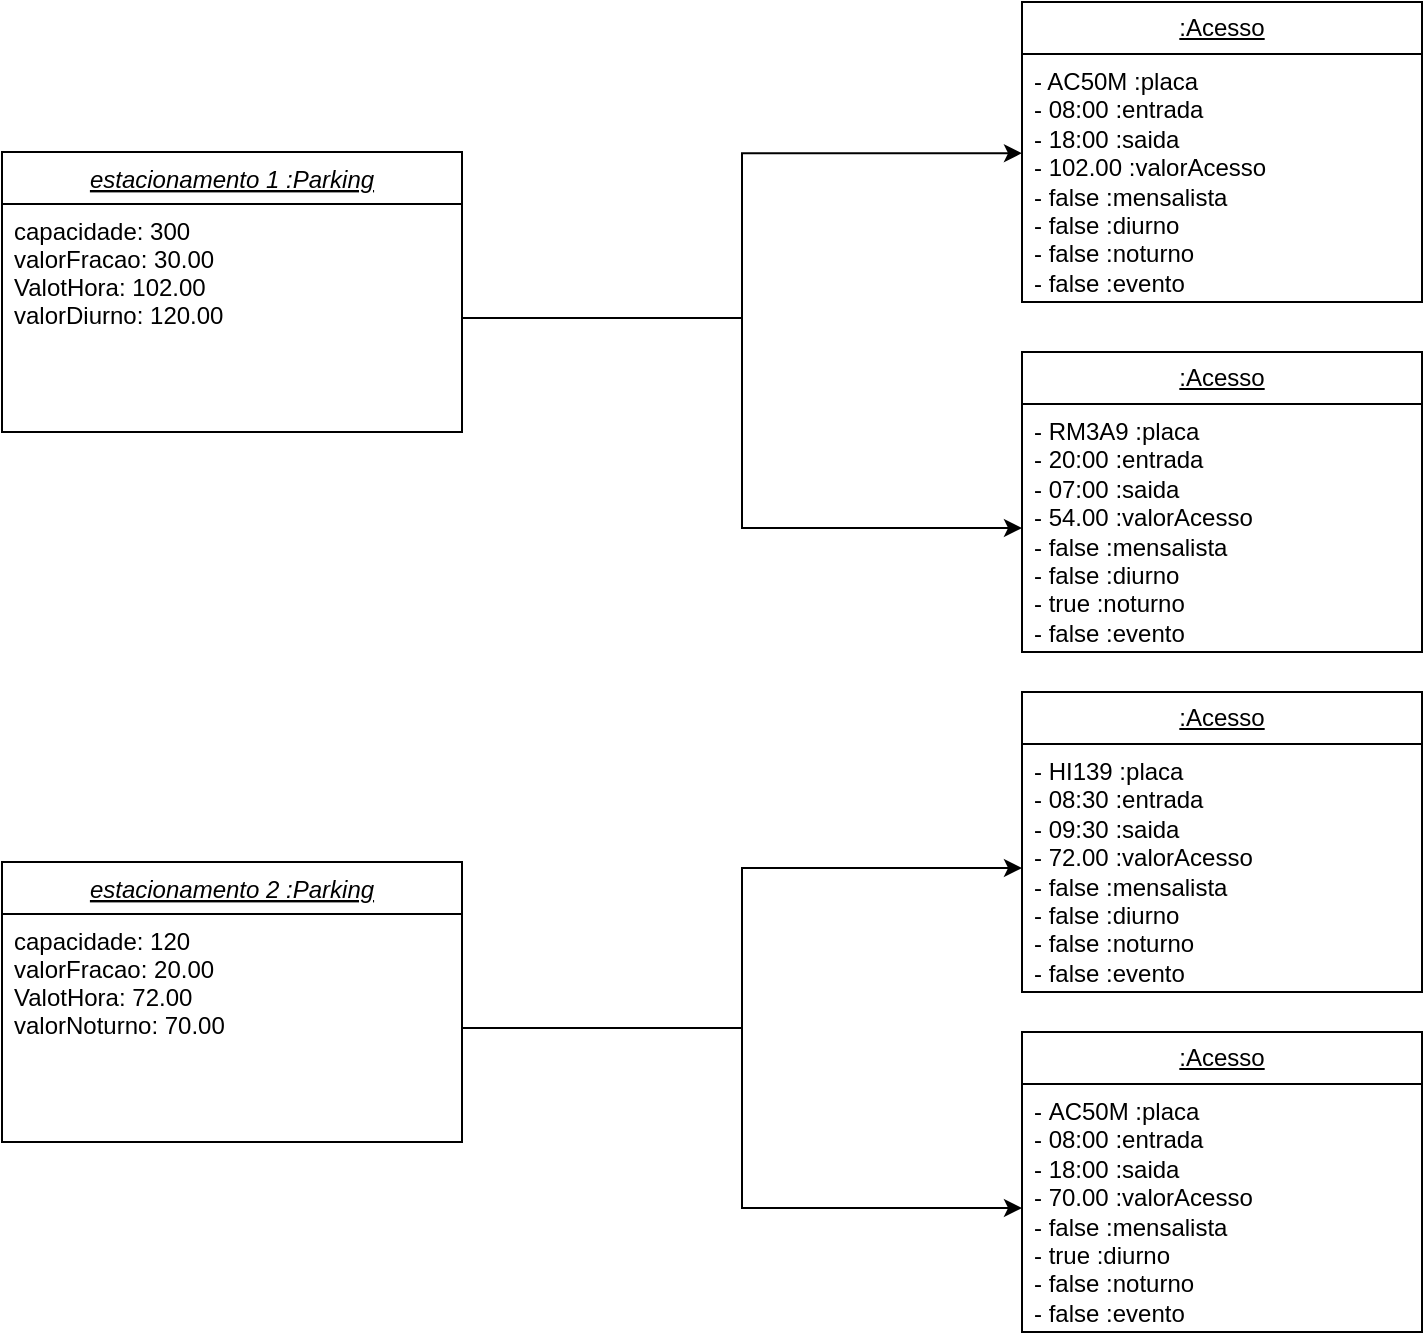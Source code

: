 <mxfile version="21.3.2" type="github">
  <diagram id="C5RBs43oDa-KdzZeNtuy" name="Page-1">
    <mxGraphModel dx="1050" dy="579" grid="1" gridSize="10" guides="1" tooltips="1" connect="1" arrows="1" fold="1" page="1" pageScale="1" pageWidth="827" pageHeight="1169" math="0" shadow="0">
      <root>
        <mxCell id="WIyWlLk6GJQsqaUBKTNV-0" />
        <mxCell id="WIyWlLk6GJQsqaUBKTNV-1" parent="WIyWlLk6GJQsqaUBKTNV-0" />
        <mxCell id="zkfFHV4jXpPFQw0GAbJ--0" value="estacionamento 1 :Parking" style="swimlane;fontStyle=6;align=center;verticalAlign=top;childLayout=stackLayout;horizontal=1;startSize=26;horizontalStack=0;resizeParent=1;resizeLast=0;collapsible=1;marginBottom=0;rounded=0;shadow=0;strokeWidth=1;" parent="WIyWlLk6GJQsqaUBKTNV-1" vertex="1">
          <mxGeometry x="80" y="90" width="230" height="140" as="geometry">
            <mxRectangle x="230" y="140" width="160" height="26" as="alternateBounds" />
          </mxGeometry>
        </mxCell>
        <mxCell id="zkfFHV4jXpPFQw0GAbJ--1" value="capacidade: 300&#xa;valorFracao: 30.00&#xa;ValotHora: 102.00&#xa;valorDiurno: 120.00" style="text;align=left;verticalAlign=top;spacingLeft=4;spacingRight=4;overflow=hidden;rotatable=0;points=[[0,0.5],[1,0.5]];portConstraint=eastwest;" parent="zkfFHV4jXpPFQw0GAbJ--0" vertex="1">
          <mxGeometry y="26" width="230" height="114" as="geometry" />
        </mxCell>
        <mxCell id="Rg48Sche9cE2XQFXGQyf-0" value="estacionamento 2 :Parking" style="swimlane;fontStyle=6;align=center;verticalAlign=top;childLayout=stackLayout;horizontal=1;startSize=26;horizontalStack=0;resizeParent=1;resizeLast=0;collapsible=1;marginBottom=0;rounded=0;shadow=0;strokeWidth=1;" vertex="1" parent="WIyWlLk6GJQsqaUBKTNV-1">
          <mxGeometry x="80" y="445" width="230" height="140" as="geometry">
            <mxRectangle x="230" y="140" width="160" height="26" as="alternateBounds" />
          </mxGeometry>
        </mxCell>
        <mxCell id="Rg48Sche9cE2XQFXGQyf-1" value="capacidade: 120&#xa;valorFracao: 20.00&#xa;ValotHora: 72.00&#xa;valorNoturno: 70.00&#xa;" style="text;align=left;verticalAlign=top;spacingLeft=4;spacingRight=4;overflow=hidden;rotatable=0;points=[[0,0.5],[1,0.5]];portConstraint=eastwest;" vertex="1" parent="Rg48Sche9cE2XQFXGQyf-0">
          <mxGeometry y="26" width="230" height="114" as="geometry" />
        </mxCell>
        <mxCell id="Rg48Sche9cE2XQFXGQyf-10" value="&lt;u&gt;:Acesso&lt;/u&gt;" style="swimlane;fontStyle=0;childLayout=stackLayout;horizontal=1;startSize=26;fillColor=none;horizontalStack=0;resizeParent=1;resizeParentMax=0;resizeLast=0;collapsible=1;marginBottom=0;whiteSpace=wrap;html=1;" vertex="1" parent="WIyWlLk6GJQsqaUBKTNV-1">
          <mxGeometry x="590" y="15" width="200" height="150" as="geometry" />
        </mxCell>
        <mxCell id="Rg48Sche9cE2XQFXGQyf-11" value="- AC50M&amp;nbsp;:placa&lt;br&gt;- 08:00 :entrada&lt;br&gt;- 18:00 :saida&lt;br&gt;- 102.00 :valorAcesso&lt;br&gt;- false :mensalista&lt;br&gt;- false :diurno&lt;br&gt;- false :noturno&lt;br&gt;- false :evento" style="text;strokeColor=none;fillColor=none;align=left;verticalAlign=top;spacingLeft=4;spacingRight=4;overflow=hidden;rotatable=0;points=[[0,0.5],[1,0.5]];portConstraint=eastwest;whiteSpace=wrap;html=1;" vertex="1" parent="Rg48Sche9cE2XQFXGQyf-10">
          <mxGeometry y="26" width="200" height="124" as="geometry" />
        </mxCell>
        <mxCell id="Rg48Sche9cE2XQFXGQyf-20" value="&lt;u&gt;:Acesso&lt;/u&gt;" style="swimlane;fontStyle=0;childLayout=stackLayout;horizontal=1;startSize=26;fillColor=none;horizontalStack=0;resizeParent=1;resizeParentMax=0;resizeLast=0;collapsible=1;marginBottom=0;whiteSpace=wrap;html=1;" vertex="1" parent="WIyWlLk6GJQsqaUBKTNV-1">
          <mxGeometry x="590" y="190" width="200" height="150" as="geometry" />
        </mxCell>
        <mxCell id="Rg48Sche9cE2XQFXGQyf-21" value="-&amp;nbsp;RM3A9&amp;nbsp;:placa&lt;br&gt;- 20:00 :entrada&lt;br&gt;- 07:00 :saida&lt;br&gt;- 54.00 :valorAcesso&lt;br&gt;- false :mensalista&lt;br&gt;- false :diurno&lt;br&gt;- true :noturno&lt;br&gt;- false :evento" style="text;strokeColor=none;fillColor=none;align=left;verticalAlign=top;spacingLeft=4;spacingRight=4;overflow=hidden;rotatable=0;points=[[0,0.5],[1,0.5]];portConstraint=eastwest;whiteSpace=wrap;html=1;" vertex="1" parent="Rg48Sche9cE2XQFXGQyf-20">
          <mxGeometry y="26" width="200" height="124" as="geometry" />
        </mxCell>
        <mxCell id="Rg48Sche9cE2XQFXGQyf-22" value="&lt;u&gt;:Acesso&lt;/u&gt;" style="swimlane;fontStyle=0;childLayout=stackLayout;horizontal=1;startSize=26;fillColor=none;horizontalStack=0;resizeParent=1;resizeParentMax=0;resizeLast=0;collapsible=1;marginBottom=0;whiteSpace=wrap;html=1;" vertex="1" parent="WIyWlLk6GJQsqaUBKTNV-1">
          <mxGeometry x="590" y="360" width="200" height="150" as="geometry" />
        </mxCell>
        <mxCell id="Rg48Sche9cE2XQFXGQyf-23" value="-&amp;nbsp;HI139&amp;nbsp;:placa&lt;br&gt;- 08:30 :entrada&lt;br&gt;- 09:30 :saida&lt;br&gt;- 72.00 :valorAcesso&lt;br&gt;- false :mensalista&lt;br&gt;- false :diurno&lt;br&gt;- false :noturno&lt;br&gt;- false :evento" style="text;strokeColor=none;fillColor=none;align=left;verticalAlign=top;spacingLeft=4;spacingRight=4;overflow=hidden;rotatable=0;points=[[0,0.5],[1,0.5]];portConstraint=eastwest;whiteSpace=wrap;html=1;" vertex="1" parent="Rg48Sche9cE2XQFXGQyf-22">
          <mxGeometry y="26" width="200" height="124" as="geometry" />
        </mxCell>
        <mxCell id="Rg48Sche9cE2XQFXGQyf-24" value="&lt;u&gt;:Acesso&lt;/u&gt;" style="swimlane;fontStyle=0;childLayout=stackLayout;horizontal=1;startSize=26;fillColor=none;horizontalStack=0;resizeParent=1;resizeParentMax=0;resizeLast=0;collapsible=1;marginBottom=0;whiteSpace=wrap;html=1;" vertex="1" parent="WIyWlLk6GJQsqaUBKTNV-1">
          <mxGeometry x="590" y="530" width="200" height="150" as="geometry" />
        </mxCell>
        <mxCell id="Rg48Sche9cE2XQFXGQyf-25" value="-&amp;nbsp;AC50M :placa&lt;br&gt;- 08:00 :entrada&lt;br&gt;- 18:00 :saida&lt;br&gt;- 70.00 :valorAcesso&lt;br&gt;- false :mensalista&lt;br&gt;- true :diurno&lt;br&gt;- false :noturno&lt;br&gt;- false :evento" style="text;strokeColor=none;fillColor=none;align=left;verticalAlign=top;spacingLeft=4;spacingRight=4;overflow=hidden;rotatable=0;points=[[0,0.5],[1,0.5]];portConstraint=eastwest;whiteSpace=wrap;html=1;" vertex="1" parent="Rg48Sche9cE2XQFXGQyf-24">
          <mxGeometry y="26" width="200" height="124" as="geometry" />
        </mxCell>
        <mxCell id="Rg48Sche9cE2XQFXGQyf-26" style="edgeStyle=orthogonalEdgeStyle;rounded=0;orthogonalLoop=1;jettySize=auto;html=1;exitX=1;exitY=0.5;exitDx=0;exitDy=0;entryX=0;entryY=0.4;entryDx=0;entryDy=0;entryPerimeter=0;" edge="1" parent="WIyWlLk6GJQsqaUBKTNV-1" source="zkfFHV4jXpPFQw0GAbJ--1" target="Rg48Sche9cE2XQFXGQyf-11">
          <mxGeometry relative="1" as="geometry" />
        </mxCell>
        <mxCell id="Rg48Sche9cE2XQFXGQyf-27" style="edgeStyle=orthogonalEdgeStyle;rounded=0;orthogonalLoop=1;jettySize=auto;html=1;exitX=1;exitY=0.5;exitDx=0;exitDy=0;entryX=0;entryY=0.5;entryDx=0;entryDy=0;" edge="1" parent="WIyWlLk6GJQsqaUBKTNV-1" source="zkfFHV4jXpPFQw0GAbJ--1" target="Rg48Sche9cE2XQFXGQyf-21">
          <mxGeometry relative="1" as="geometry" />
        </mxCell>
        <mxCell id="Rg48Sche9cE2XQFXGQyf-28" style="edgeStyle=orthogonalEdgeStyle;rounded=0;orthogonalLoop=1;jettySize=auto;html=1;exitX=1;exitY=0.5;exitDx=0;exitDy=0;entryX=0;entryY=0.5;entryDx=0;entryDy=0;" edge="1" parent="WIyWlLk6GJQsqaUBKTNV-1" source="Rg48Sche9cE2XQFXGQyf-1" target="Rg48Sche9cE2XQFXGQyf-23">
          <mxGeometry relative="1" as="geometry" />
        </mxCell>
        <mxCell id="Rg48Sche9cE2XQFXGQyf-29" style="edgeStyle=orthogonalEdgeStyle;rounded=0;orthogonalLoop=1;jettySize=auto;html=1;exitX=1;exitY=0.5;exitDx=0;exitDy=0;entryX=0;entryY=0.5;entryDx=0;entryDy=0;" edge="1" parent="WIyWlLk6GJQsqaUBKTNV-1" source="Rg48Sche9cE2XQFXGQyf-1" target="Rg48Sche9cE2XQFXGQyf-25">
          <mxGeometry relative="1" as="geometry" />
        </mxCell>
      </root>
    </mxGraphModel>
  </diagram>
</mxfile>
